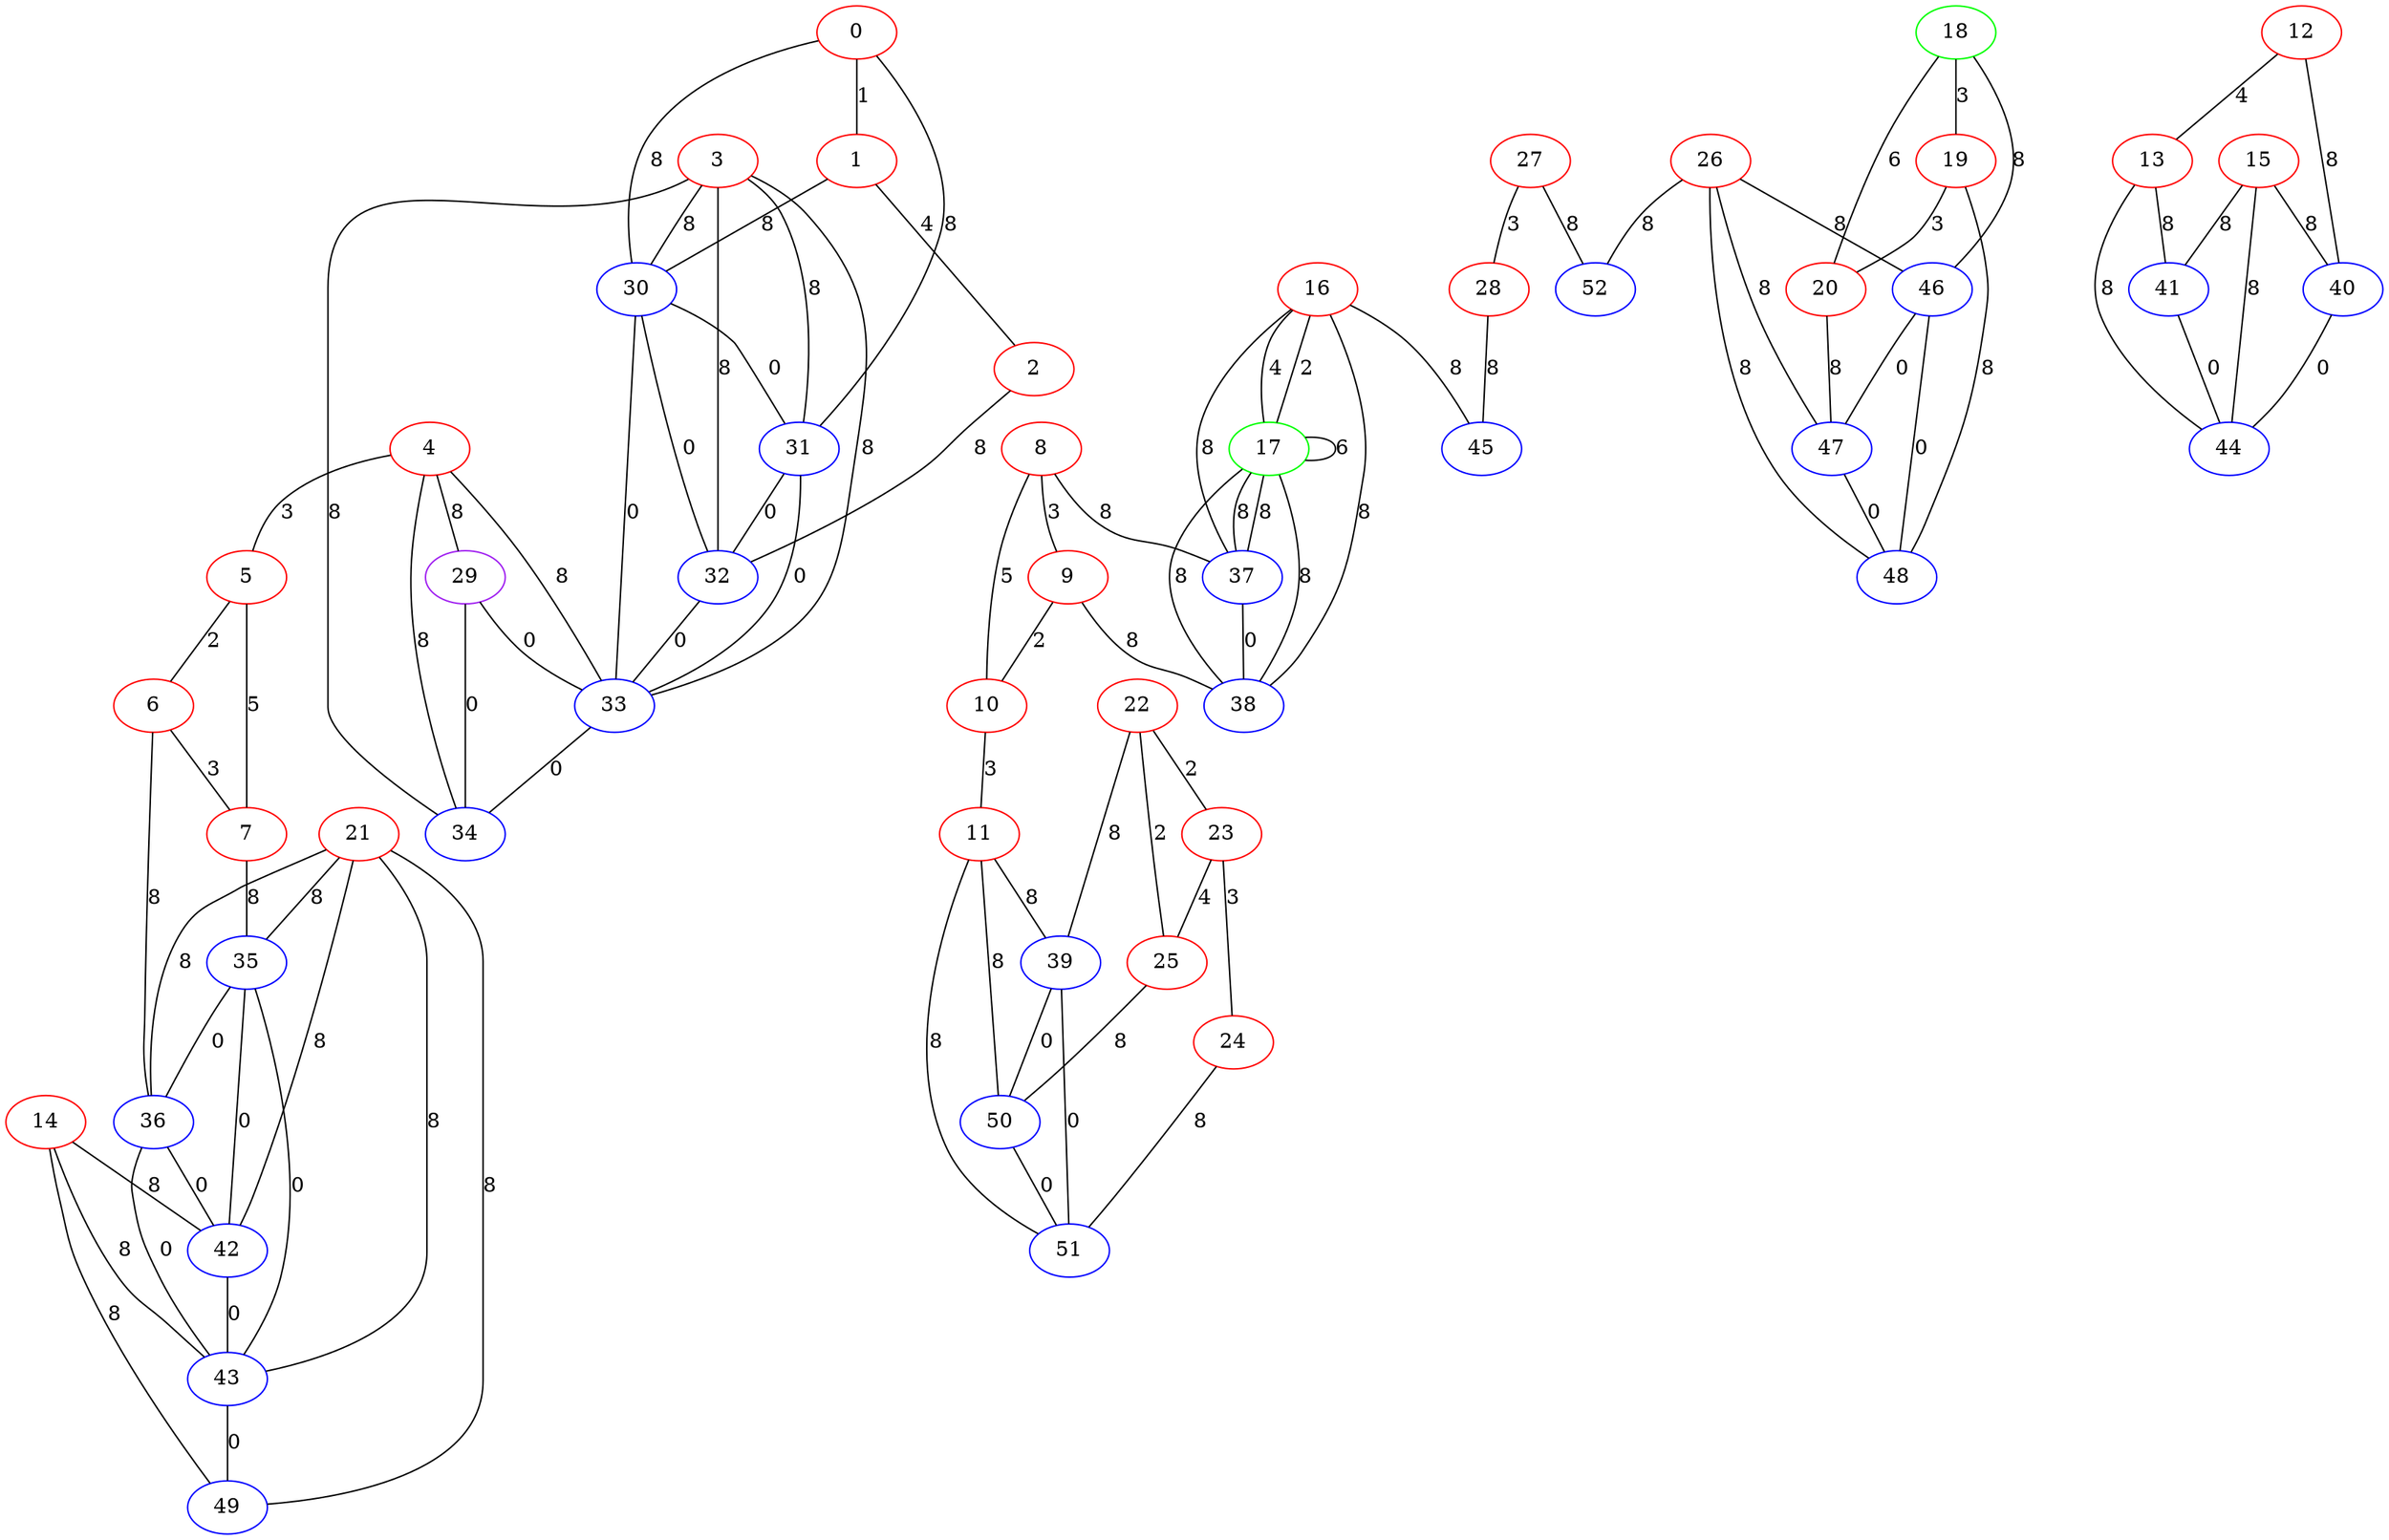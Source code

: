 graph "" {
0 [color=red, weight=1];
1 [color=red, weight=1];
2 [color=red, weight=1];
3 [color=red, weight=1];
4 [color=red, weight=1];
5 [color=red, weight=1];
6 [color=red, weight=1];
7 [color=red, weight=1];
8 [color=red, weight=1];
9 [color=red, weight=1];
10 [color=red, weight=1];
11 [color=red, weight=1];
12 [color=red, weight=1];
13 [color=red, weight=1];
14 [color=red, weight=1];
15 [color=red, weight=1];
16 [color=red, weight=1];
17 [color=green, weight=2];
18 [color=green, weight=2];
19 [color=red, weight=1];
20 [color=red, weight=1];
21 [color=red, weight=1];
22 [color=red, weight=1];
23 [color=red, weight=1];
24 [color=red, weight=1];
25 [color=red, weight=1];
26 [color=red, weight=1];
27 [color=red, weight=1];
28 [color=red, weight=1];
29 [color=purple, weight=4];
30 [color=blue, weight=3];
31 [color=blue, weight=3];
32 [color=blue, weight=3];
33 [color=blue, weight=3];
34 [color=blue, weight=3];
35 [color=blue, weight=3];
36 [color=blue, weight=3];
37 [color=blue, weight=3];
38 [color=blue, weight=3];
39 [color=blue, weight=3];
40 [color=blue, weight=3];
41 [color=blue, weight=3];
42 [color=blue, weight=3];
43 [color=blue, weight=3];
44 [color=blue, weight=3];
45 [color=blue, weight=3];
46 [color=blue, weight=3];
47 [color=blue, weight=3];
48 [color=blue, weight=3];
49 [color=blue, weight=3];
50 [color=blue, weight=3];
51 [color=blue, weight=3];
52 [color=blue, weight=3];
0 -- 1  [key=0, label=1];
0 -- 30  [key=0, label=8];
0 -- 31  [key=0, label=8];
1 -- 2  [key=0, label=4];
1 -- 30  [key=0, label=8];
2 -- 32  [key=0, label=8];
3 -- 32  [key=0, label=8];
3 -- 33  [key=0, label=8];
3 -- 34  [key=0, label=8];
3 -- 30  [key=0, label=8];
3 -- 31  [key=0, label=8];
4 -- 33  [key=0, label=8];
4 -- 34  [key=0, label=8];
4 -- 5  [key=0, label=3];
4 -- 29  [key=0, label=8];
5 -- 6  [key=0, label=2];
5 -- 7  [key=0, label=5];
6 -- 36  [key=0, label=8];
6 -- 7  [key=0, label=3];
7 -- 35  [key=0, label=8];
8 -- 9  [key=0, label=3];
8 -- 10  [key=0, label=5];
8 -- 37  [key=0, label=8];
9 -- 10  [key=0, label=2];
9 -- 38  [key=0, label=8];
10 -- 11  [key=0, label=3];
11 -- 51  [key=0, label=8];
11 -- 50  [key=0, label=8];
11 -- 39  [key=0, label=8];
12 -- 40  [key=0, label=8];
12 -- 13  [key=0, label=4];
13 -- 41  [key=0, label=8];
13 -- 44  [key=0, label=8];
14 -- 49  [key=0, label=8];
14 -- 42  [key=0, label=8];
14 -- 43  [key=0, label=8];
15 -- 40  [key=0, label=8];
15 -- 41  [key=0, label=8];
15 -- 44  [key=0, label=8];
16 -- 17  [key=0, label=2];
16 -- 17  [key=1, label=4];
16 -- 45  [key=0, label=8];
16 -- 38  [key=0, label=8];
16 -- 37  [key=0, label=8];
17 -- 17  [key=0, label=6];
17 -- 37  [key=0, label=8];
17 -- 37  [key=1, label=8];
17 -- 38  [key=0, label=8];
17 -- 38  [key=1, label=8];
18 -- 19  [key=0, label=3];
18 -- 20  [key=0, label=6];
18 -- 46  [key=0, label=8];
19 -- 48  [key=0, label=8];
19 -- 20  [key=0, label=3];
20 -- 47  [key=0, label=8];
21 -- 49  [key=0, label=8];
21 -- 42  [key=0, label=8];
21 -- 35  [key=0, label=8];
21 -- 36  [key=0, label=8];
21 -- 43  [key=0, label=8];
22 -- 25  [key=0, label=2];
22 -- 39  [key=0, label=8];
22 -- 23  [key=0, label=2];
23 -- 24  [key=0, label=3];
23 -- 25  [key=0, label=4];
24 -- 51  [key=0, label=8];
25 -- 50  [key=0, label=8];
26 -- 48  [key=0, label=8];
26 -- 52  [key=0, label=8];
26 -- 46  [key=0, label=8];
26 -- 47  [key=0, label=8];
27 -- 52  [key=0, label=8];
27 -- 28  [key=0, label=3];
28 -- 45  [key=0, label=8];
29 -- 33  [key=0, label=0];
29 -- 34  [key=0, label=0];
30 -- 32  [key=0, label=0];
30 -- 33  [key=0, label=0];
30 -- 31  [key=0, label=0];
31 -- 32  [key=0, label=0];
31 -- 33  [key=0, label=0];
32 -- 33  [key=0, label=0];
33 -- 34  [key=0, label=0];
35 -- 42  [key=0, label=0];
35 -- 43  [key=0, label=0];
35 -- 36  [key=0, label=0];
36 -- 43  [key=0, label=0];
36 -- 42  [key=0, label=0];
37 -- 38  [key=0, label=0];
39 -- 50  [key=0, label=0];
39 -- 51  [key=0, label=0];
40 -- 44  [key=0, label=0];
41 -- 44  [key=0, label=0];
42 -- 43  [key=0, label=0];
43 -- 49  [key=0, label=0];
46 -- 48  [key=0, label=0];
46 -- 47  [key=0, label=0];
47 -- 48  [key=0, label=0];
50 -- 51  [key=0, label=0];
}
